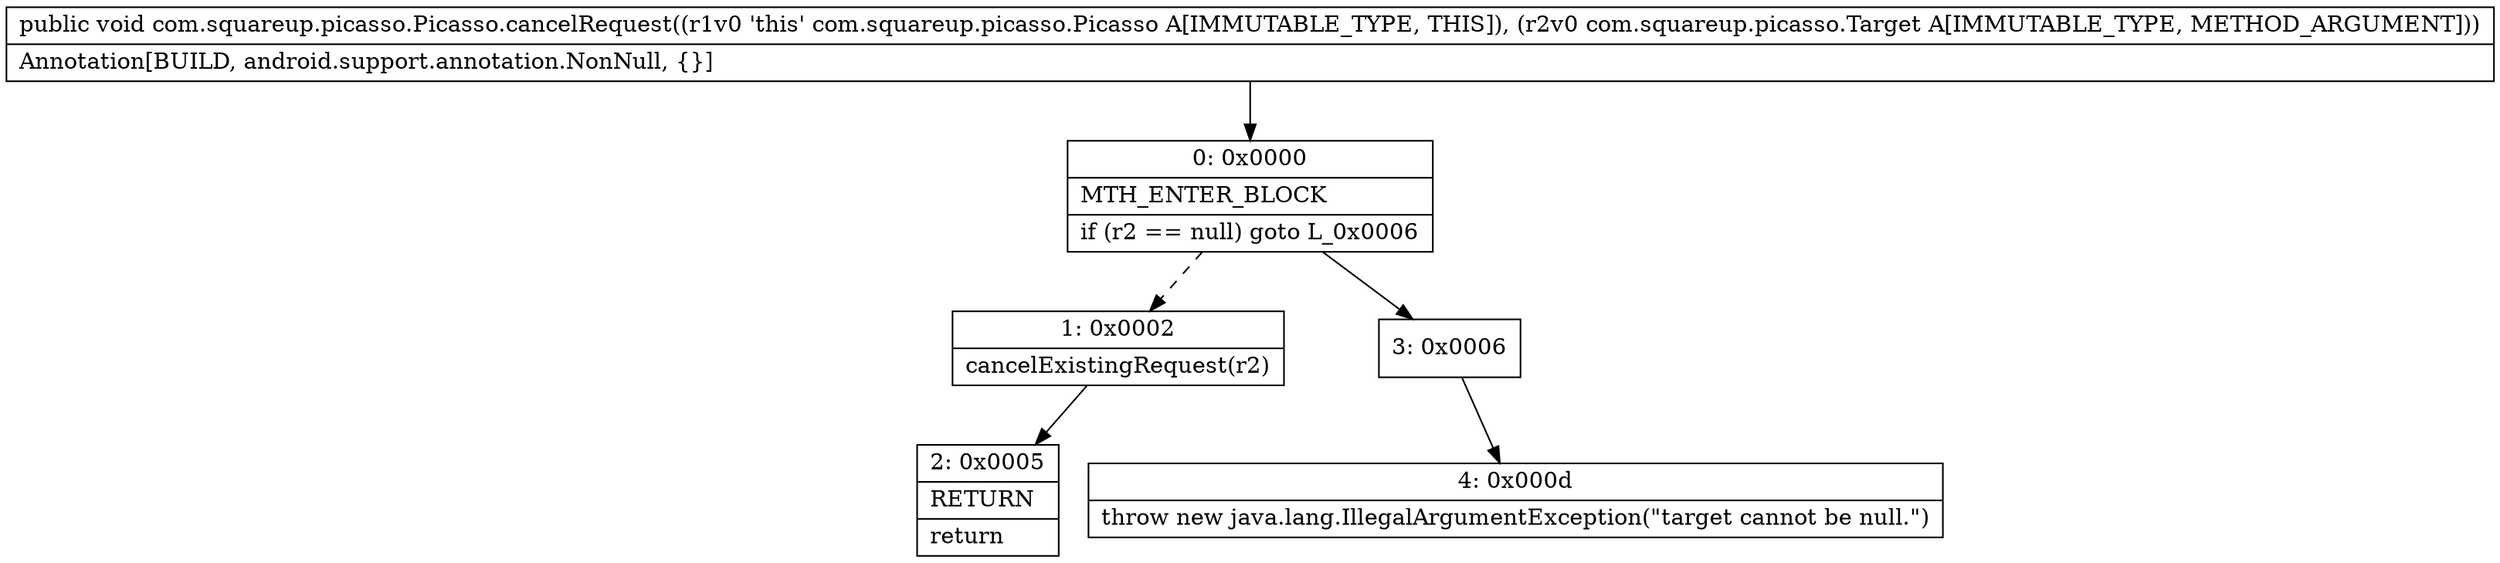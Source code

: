 digraph "CFG forcom.squareup.picasso.Picasso.cancelRequest(Lcom\/squareup\/picasso\/Target;)V" {
Node_0 [shape=record,label="{0\:\ 0x0000|MTH_ENTER_BLOCK\l|if (r2 == null) goto L_0x0006\l}"];
Node_1 [shape=record,label="{1\:\ 0x0002|cancelExistingRequest(r2)\l}"];
Node_2 [shape=record,label="{2\:\ 0x0005|RETURN\l|return\l}"];
Node_3 [shape=record,label="{3\:\ 0x0006}"];
Node_4 [shape=record,label="{4\:\ 0x000d|throw new java.lang.IllegalArgumentException(\"target cannot be null.\")\l}"];
MethodNode[shape=record,label="{public void com.squareup.picasso.Picasso.cancelRequest((r1v0 'this' com.squareup.picasso.Picasso A[IMMUTABLE_TYPE, THIS]), (r2v0 com.squareup.picasso.Target A[IMMUTABLE_TYPE, METHOD_ARGUMENT]))  | Annotation[BUILD, android.support.annotation.NonNull, \{\}]\l}"];
MethodNode -> Node_0;
Node_0 -> Node_1[style=dashed];
Node_0 -> Node_3;
Node_1 -> Node_2;
Node_3 -> Node_4;
}

